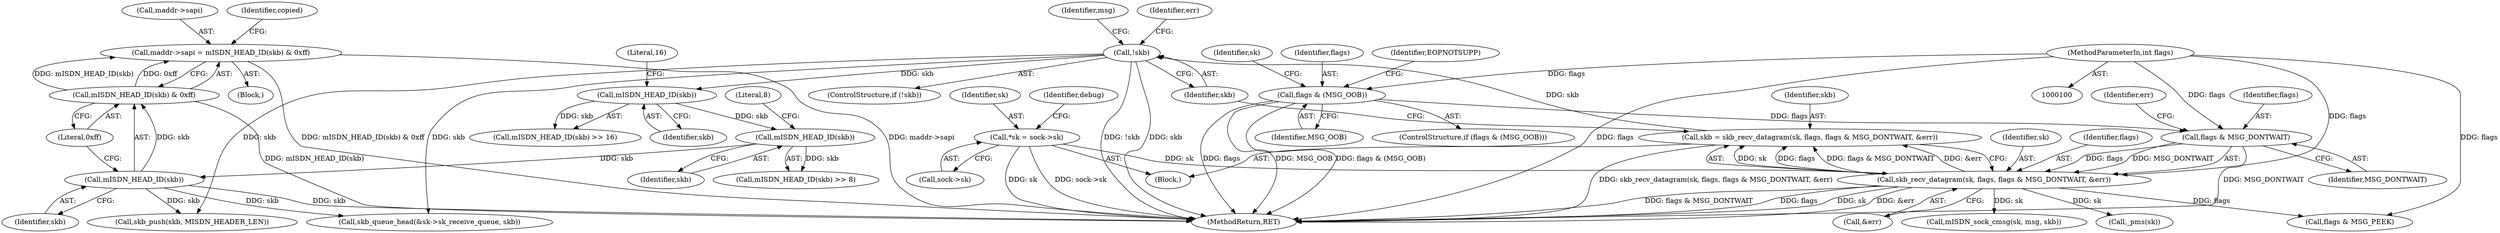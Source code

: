 digraph "0_linux_f3d3342602f8bcbf37d7c46641cb9bca7618eb1c_1@pointer" {
"1000221" [label="(Call,maddr->sapi = mISDN_HEAD_ID(skb) & 0xff)"];
"1000225" [label="(Call,mISDN_HEAD_ID(skb) & 0xff)"];
"1000226" [label="(Call,mISDN_HEAD_ID(skb))"];
"1000217" [label="(Call,mISDN_HEAD_ID(skb))"];
"1000207" [label="(Call,mISDN_HEAD_ID(skb))"];
"1000148" [label="(Call,!skb)"];
"1000137" [label="(Call,skb = skb_recv_datagram(sk, flags, flags & MSG_DONTWAIT, &err))"];
"1000139" [label="(Call,skb_recv_datagram(sk, flags, flags & MSG_DONTWAIT, &err))"];
"1000109" [label="(Call,*sk = sock->sk)"];
"1000142" [label="(Call,flags & MSG_DONTWAIT)"];
"1000123" [label="(Call,flags & (MSG_OOB))"];
"1000105" [label="(MethodParameterIn,int flags)"];
"1000221" [label="(Call,maddr->sapi = mISDN_HEAD_ID(skb) & 0xff)"];
"1000200" [label="(Block,)"];
"1000111" [label="(Call,sock->sk)"];
"1000120" [label="(Identifier,debug)"];
"1000217" [label="(Call,mISDN_HEAD_ID(skb))"];
"1000218" [label="(Identifier,skb)"];
"1000300" [label="(Call,skb_queue_head(&sk->sk_receive_queue, skb))"];
"1000149" [label="(Identifier,skb)"];
"1000291" [label="(Call,flags & MSG_PEEK)"];
"1000216" [label="(Call,mISDN_HEAD_ID(skb) >> 8)"];
"1000139" [label="(Call,skb_recv_datagram(sk, flags, flags & MSG_DONTWAIT, &err))"];
"1000222" [label="(Call,maddr->sapi)"];
"1000207" [label="(Call,mISDN_HEAD_ID(skb))"];
"1000137" [label="(Call,skb = skb_recv_datagram(sk, flags, flags & MSG_DONTWAIT, &err))"];
"1000228" [label="(Literal,0xff)"];
"1000132" [label="(Identifier,sk)"];
"1000184" [label="(Call,_pms(sk))"];
"1000125" [label="(Identifier,MSG_OOB)"];
"1000145" [label="(Call,&err)"];
"1000225" [label="(Call,mISDN_HEAD_ID(skb) & 0xff)"];
"1000123" [label="(Call,flags & (MSG_OOB))"];
"1000110" [label="(Identifier,sk)"];
"1000155" [label="(Identifier,msg)"];
"1000206" [label="(Call,mISDN_HEAD_ID(skb) >> 16)"];
"1000310" [label="(Call,skb_push(skb, MISDN_HEADER_LEN))"];
"1000105" [label="(MethodParameterIn,int flags)"];
"1000148" [label="(Call,!skb)"];
"1000124" [label="(Identifier,flags)"];
"1000226" [label="(Call,mISDN_HEAD_ID(skb))"];
"1000208" [label="(Identifier,skb)"];
"1000106" [label="(Block,)"];
"1000138" [label="(Identifier,skb)"];
"1000144" [label="(Identifier,MSG_DONTWAIT)"];
"1000333" [label="(MethodReturn,RET)"];
"1000140" [label="(Identifier,sk)"];
"1000109" [label="(Call,*sk = sock->sk)"];
"1000141" [label="(Identifier,flags)"];
"1000325" [label="(Call,mISDN_sock_cmsg(sk, msg, skb))"];
"1000128" [label="(Identifier,EOPNOTSUPP)"];
"1000209" [label="(Literal,16)"];
"1000219" [label="(Literal,8)"];
"1000147" [label="(ControlStructure,if (!skb))"];
"1000146" [label="(Identifier,err)"];
"1000143" [label="(Identifier,flags)"];
"1000279" [label="(Identifier,copied)"];
"1000227" [label="(Identifier,skb)"];
"1000142" [label="(Call,flags & MSG_DONTWAIT)"];
"1000122" [label="(ControlStructure,if (flags & (MSG_OOB)))"];
"1000151" [label="(Identifier,err)"];
"1000221" -> "1000200"  [label="AST: "];
"1000221" -> "1000225"  [label="CFG: "];
"1000222" -> "1000221"  [label="AST: "];
"1000225" -> "1000221"  [label="AST: "];
"1000279" -> "1000221"  [label="CFG: "];
"1000221" -> "1000333"  [label="DDG: mISDN_HEAD_ID(skb) & 0xff"];
"1000221" -> "1000333"  [label="DDG: maddr->sapi"];
"1000225" -> "1000221"  [label="DDG: mISDN_HEAD_ID(skb)"];
"1000225" -> "1000221"  [label="DDG: 0xff"];
"1000225" -> "1000228"  [label="CFG: "];
"1000226" -> "1000225"  [label="AST: "];
"1000228" -> "1000225"  [label="AST: "];
"1000225" -> "1000333"  [label="DDG: mISDN_HEAD_ID(skb)"];
"1000226" -> "1000225"  [label="DDG: skb"];
"1000226" -> "1000227"  [label="CFG: "];
"1000227" -> "1000226"  [label="AST: "];
"1000228" -> "1000226"  [label="CFG: "];
"1000226" -> "1000333"  [label="DDG: skb"];
"1000217" -> "1000226"  [label="DDG: skb"];
"1000226" -> "1000300"  [label="DDG: skb"];
"1000226" -> "1000310"  [label="DDG: skb"];
"1000217" -> "1000216"  [label="AST: "];
"1000217" -> "1000218"  [label="CFG: "];
"1000218" -> "1000217"  [label="AST: "];
"1000219" -> "1000217"  [label="CFG: "];
"1000217" -> "1000216"  [label="DDG: skb"];
"1000207" -> "1000217"  [label="DDG: skb"];
"1000207" -> "1000206"  [label="AST: "];
"1000207" -> "1000208"  [label="CFG: "];
"1000208" -> "1000207"  [label="AST: "];
"1000209" -> "1000207"  [label="CFG: "];
"1000207" -> "1000206"  [label="DDG: skb"];
"1000148" -> "1000207"  [label="DDG: skb"];
"1000148" -> "1000147"  [label="AST: "];
"1000148" -> "1000149"  [label="CFG: "];
"1000149" -> "1000148"  [label="AST: "];
"1000151" -> "1000148"  [label="CFG: "];
"1000155" -> "1000148"  [label="CFG: "];
"1000148" -> "1000333"  [label="DDG: skb"];
"1000148" -> "1000333"  [label="DDG: !skb"];
"1000137" -> "1000148"  [label="DDG: skb"];
"1000148" -> "1000300"  [label="DDG: skb"];
"1000148" -> "1000310"  [label="DDG: skb"];
"1000137" -> "1000106"  [label="AST: "];
"1000137" -> "1000139"  [label="CFG: "];
"1000138" -> "1000137"  [label="AST: "];
"1000139" -> "1000137"  [label="AST: "];
"1000149" -> "1000137"  [label="CFG: "];
"1000137" -> "1000333"  [label="DDG: skb_recv_datagram(sk, flags, flags & MSG_DONTWAIT, &err)"];
"1000139" -> "1000137"  [label="DDG: sk"];
"1000139" -> "1000137"  [label="DDG: flags"];
"1000139" -> "1000137"  [label="DDG: flags & MSG_DONTWAIT"];
"1000139" -> "1000137"  [label="DDG: &err"];
"1000139" -> "1000145"  [label="CFG: "];
"1000140" -> "1000139"  [label="AST: "];
"1000141" -> "1000139"  [label="AST: "];
"1000142" -> "1000139"  [label="AST: "];
"1000145" -> "1000139"  [label="AST: "];
"1000139" -> "1000333"  [label="DDG: flags & MSG_DONTWAIT"];
"1000139" -> "1000333"  [label="DDG: flags"];
"1000139" -> "1000333"  [label="DDG: sk"];
"1000139" -> "1000333"  [label="DDG: &err"];
"1000109" -> "1000139"  [label="DDG: sk"];
"1000142" -> "1000139"  [label="DDG: flags"];
"1000142" -> "1000139"  [label="DDG: MSG_DONTWAIT"];
"1000105" -> "1000139"  [label="DDG: flags"];
"1000139" -> "1000184"  [label="DDG: sk"];
"1000139" -> "1000291"  [label="DDG: flags"];
"1000139" -> "1000325"  [label="DDG: sk"];
"1000109" -> "1000106"  [label="AST: "];
"1000109" -> "1000111"  [label="CFG: "];
"1000110" -> "1000109"  [label="AST: "];
"1000111" -> "1000109"  [label="AST: "];
"1000120" -> "1000109"  [label="CFG: "];
"1000109" -> "1000333"  [label="DDG: sk"];
"1000109" -> "1000333"  [label="DDG: sock->sk"];
"1000142" -> "1000144"  [label="CFG: "];
"1000143" -> "1000142"  [label="AST: "];
"1000144" -> "1000142"  [label="AST: "];
"1000146" -> "1000142"  [label="CFG: "];
"1000142" -> "1000333"  [label="DDG: MSG_DONTWAIT"];
"1000123" -> "1000142"  [label="DDG: flags"];
"1000105" -> "1000142"  [label="DDG: flags"];
"1000123" -> "1000122"  [label="AST: "];
"1000123" -> "1000125"  [label="CFG: "];
"1000124" -> "1000123"  [label="AST: "];
"1000125" -> "1000123"  [label="AST: "];
"1000128" -> "1000123"  [label="CFG: "];
"1000132" -> "1000123"  [label="CFG: "];
"1000123" -> "1000333"  [label="DDG: MSG_OOB"];
"1000123" -> "1000333"  [label="DDG: flags & (MSG_OOB)"];
"1000123" -> "1000333"  [label="DDG: flags"];
"1000105" -> "1000123"  [label="DDG: flags"];
"1000105" -> "1000100"  [label="AST: "];
"1000105" -> "1000333"  [label="DDG: flags"];
"1000105" -> "1000291"  [label="DDG: flags"];
}
